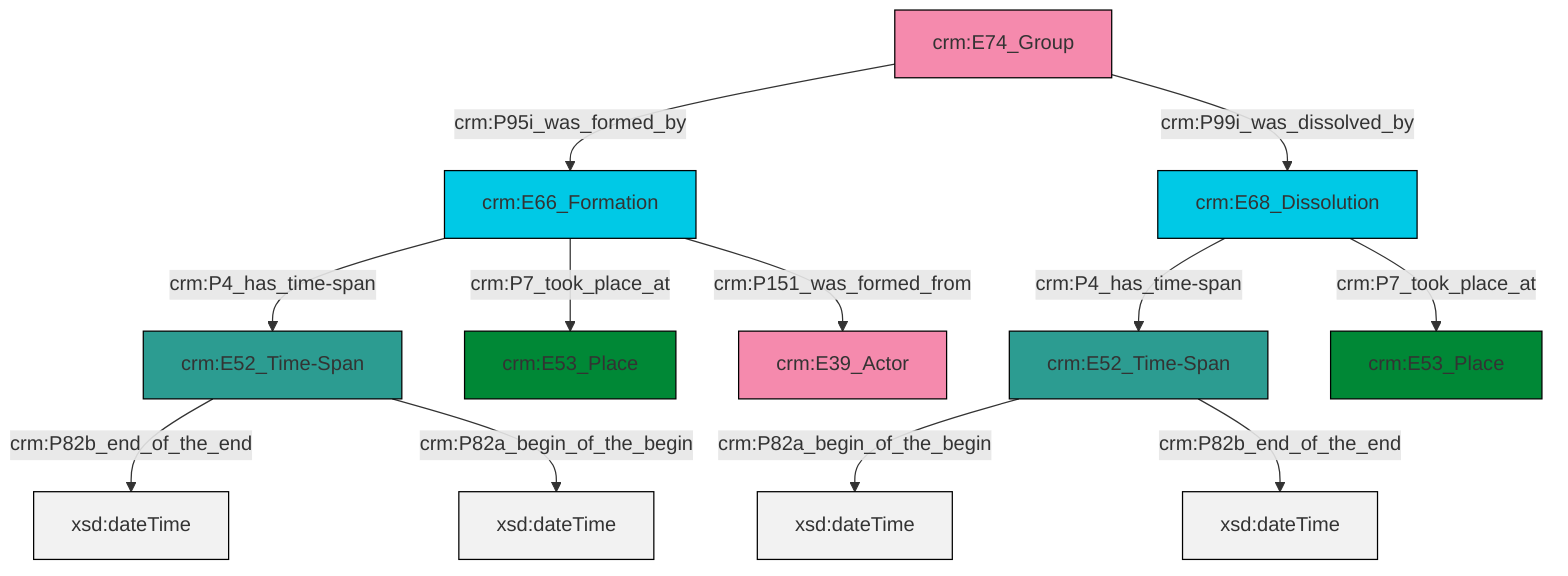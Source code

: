graph TD
classDef Literal fill:#f2f2f2,stroke:#000000;
classDef CRM_Entity fill:#FFFFFF,stroke:#000000;
classDef Temporal_Entity fill:#00C9E6, stroke:#000000;
classDef Type fill:#E18312, stroke:#000000;
classDef Time-Span fill:#2C9C91, stroke:#000000;
classDef Appellation fill:#FFEB7F, stroke:#000000;
classDef Place fill:#008836, stroke:#000000;
classDef Persistent_Item fill:#B266B2, stroke:#000000;
classDef Conceptual_Object fill:#FFD700, stroke:#000000;
classDef Physical_Thing fill:#D2B48C, stroke:#000000;
classDef Actor fill:#f58aad, stroke:#000000;
classDef PC_Classes fill:#4ce600, stroke:#000000;
classDef Multi fill:#cccccc,stroke:#000000;

0["crm:E66_Formation"]:::Temporal_Entity -->|crm:P4_has_time-span| 1["crm:E52_Time-Span"]:::Time-Span
2["crm:E74_Group"]:::Actor -->|crm:P95i_was_formed_by| 0["crm:E66_Formation"]:::Temporal_Entity
1["crm:E52_Time-Span"]:::Time-Span -->|crm:P82b_end_of_the_end| 3[xsd:dateTime]:::Literal
0["crm:E66_Formation"]:::Temporal_Entity -->|crm:P7_took_place_at| 4["crm:E53_Place"]:::Place
5["crm:E52_Time-Span"]:::Time-Span -->|crm:P82a_begin_of_the_begin| 6[xsd:dateTime]:::Literal
8["crm:E68_Dissolution"]:::Temporal_Entity -->|crm:P4_has_time-span| 5["crm:E52_Time-Span"]:::Time-Span
2["crm:E74_Group"]:::Actor -->|crm:P99i_was_dissolved_by| 8["crm:E68_Dissolution"]:::Temporal_Entity
1["crm:E52_Time-Span"]:::Time-Span -->|crm:P82a_begin_of_the_begin| 11[xsd:dateTime]:::Literal
8["crm:E68_Dissolution"]:::Temporal_Entity -->|crm:P7_took_place_at| 12["crm:E53_Place"]:::Place
5["crm:E52_Time-Span"]:::Time-Span -->|crm:P82b_end_of_the_end| 19[xsd:dateTime]:::Literal
0["crm:E66_Formation"]:::Temporal_Entity -->|crm:P151_was_formed_from| 17["crm:E39_Actor"]:::Actor